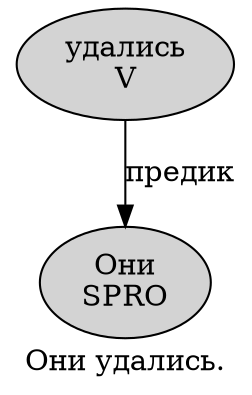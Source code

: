 digraph SENTENCE_4970 {
	graph [label="Они удались."]
	node [style=filled]
		0 [label="Они
SPRO" color="" fillcolor=lightgray penwidth=1 shape=ellipse]
		1 [label="удались
V" color="" fillcolor=lightgray penwidth=1 shape=ellipse]
			1 -> 0 [label="предик"]
}